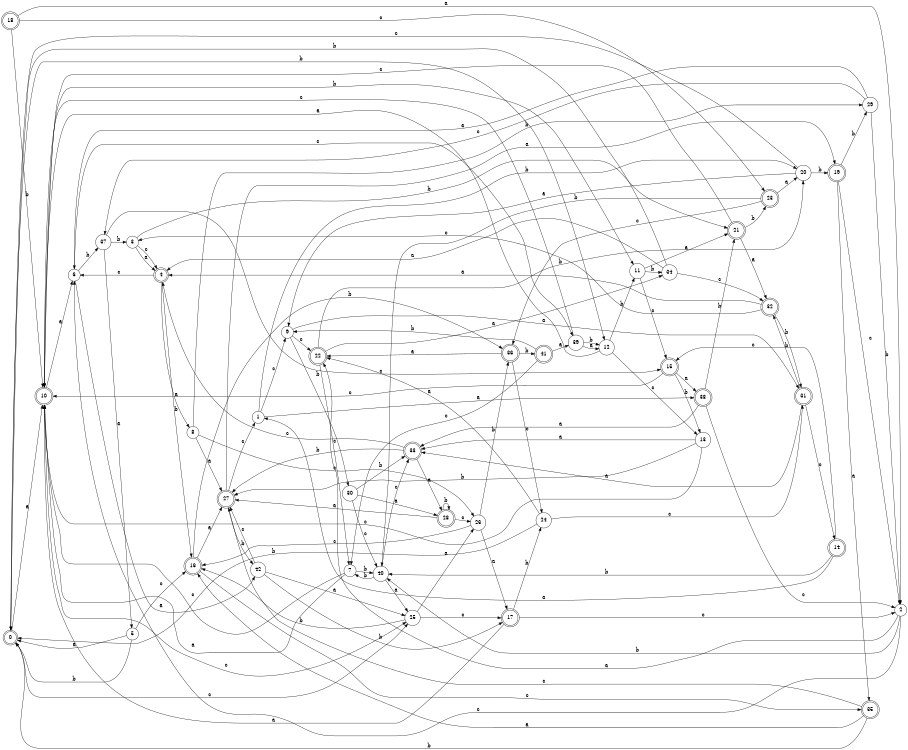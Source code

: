 digraph n35_4 {
__start0 [label="" shape="none"];

rankdir=LR;
size="8,5";

s0 [style="rounded,filled", color="black", fillcolor="white" shape="doublecircle", label="0"];
s1 [style="filled", color="black", fillcolor="white" shape="circle", label="1"];
s2 [style="filled", color="black", fillcolor="white" shape="circle", label="2"];
s3 [style="filled", color="black", fillcolor="white" shape="circle", label="3"];
s4 [style="rounded,filled", color="black", fillcolor="white" shape="doublecircle", label="4"];
s5 [style="filled", color="black", fillcolor="white" shape="circle", label="5"];
s6 [style="filled", color="black", fillcolor="white" shape="circle", label="6"];
s7 [style="filled", color="black", fillcolor="white" shape="circle", label="7"];
s8 [style="filled", color="black", fillcolor="white" shape="circle", label="8"];
s9 [style="filled", color="black", fillcolor="white" shape="circle", label="9"];
s10 [style="rounded,filled", color="black", fillcolor="white" shape="doublecircle", label="10"];
s11 [style="filled", color="black", fillcolor="white" shape="circle", label="11"];
s12 [style="filled", color="black", fillcolor="white" shape="circle", label="12"];
s13 [style="filled", color="black", fillcolor="white" shape="circle", label="13"];
s14 [style="rounded,filled", color="black", fillcolor="white" shape="doublecircle", label="14"];
s15 [style="rounded,filled", color="black", fillcolor="white" shape="doublecircle", label="15"];
s16 [style="rounded,filled", color="black", fillcolor="white" shape="doublecircle", label="16"];
s17 [style="rounded,filled", color="black", fillcolor="white" shape="doublecircle", label="17"];
s18 [style="rounded,filled", color="black", fillcolor="white" shape="doublecircle", label="18"];
s19 [style="rounded,filled", color="black", fillcolor="white" shape="doublecircle", label="19"];
s20 [style="filled", color="black", fillcolor="white" shape="circle", label="20"];
s21 [style="rounded,filled", color="black", fillcolor="white" shape="doublecircle", label="21"];
s22 [style="rounded,filled", color="black", fillcolor="white" shape="doublecircle", label="22"];
s23 [style="rounded,filled", color="black", fillcolor="white" shape="doublecircle", label="23"];
s24 [style="filled", color="black", fillcolor="white" shape="circle", label="24"];
s25 [style="filled", color="black", fillcolor="white" shape="circle", label="25"];
s26 [style="filled", color="black", fillcolor="white" shape="circle", label="26"];
s27 [style="rounded,filled", color="black", fillcolor="white" shape="doublecircle", label="27"];
s28 [style="rounded,filled", color="black", fillcolor="white" shape="doublecircle", label="28"];
s29 [style="filled", color="black", fillcolor="white" shape="circle", label="29"];
s30 [style="filled", color="black", fillcolor="white" shape="circle", label="30"];
s31 [style="rounded,filled", color="black", fillcolor="white" shape="doublecircle", label="31"];
s32 [style="rounded,filled", color="black", fillcolor="white" shape="doublecircle", label="32"];
s33 [style="rounded,filled", color="black", fillcolor="white" shape="doublecircle", label="33"];
s34 [style="filled", color="black", fillcolor="white" shape="circle", label="34"];
s35 [style="rounded,filled", color="black", fillcolor="white" shape="doublecircle", label="35"];
s36 [style="rounded,filled", color="black", fillcolor="white" shape="doublecircle", label="36"];
s37 [style="filled", color="black", fillcolor="white" shape="circle", label="37"];
s38 [style="rounded,filled", color="black", fillcolor="white" shape="doublecircle", label="38"];
s39 [style="filled", color="black", fillcolor="white" shape="circle", label="39"];
s40 [style="filled", color="black", fillcolor="white" shape="circle", label="40"];
s41 [style="rounded,filled", color="black", fillcolor="white" shape="doublecircle", label="41"];
s42 [style="filled", color="black", fillcolor="white" shape="circle", label="42"];
s0 -> s10 [label="a"];
s0 -> s12 [label="b"];
s0 -> s25 [label="c"];
s1 -> s38 [label="a"];
s1 -> s20 [label="b"];
s1 -> s9 [label="c"];
s2 -> s22 [label="a"];
s2 -> s40 [label="b"];
s2 -> s6 [label="c"];
s3 -> s4 [label="a"];
s3 -> s21 [label="b"];
s3 -> s4 [label="c"];
s4 -> s8 [label="a"];
s4 -> s16 [label="b"];
s4 -> s6 [label="c"];
s5 -> s0 [label="a"];
s5 -> s0 [label="b"];
s5 -> s16 [label="c"];
s6 -> s42 [label="a"];
s6 -> s37 [label="b"];
s6 -> s39 [label="c"];
s7 -> s10 [label="a"];
s7 -> s40 [label="b"];
s7 -> s10 [label="c"];
s8 -> s27 [label="a"];
s8 -> s29 [label="b"];
s8 -> s26 [label="c"];
s9 -> s31 [label="a"];
s9 -> s30 [label="b"];
s9 -> s22 [label="c"];
s10 -> s6 [label="a"];
s10 -> s11 [label="b"];
s10 -> s25 [label="c"];
s11 -> s21 [label="a"];
s11 -> s34 [label="b"];
s11 -> s15 [label="c"];
s12 -> s10 [label="a"];
s12 -> s11 [label="b"];
s12 -> s13 [label="c"];
s13 -> s33 [label="a"];
s13 -> s27 [label="b"];
s13 -> s10 [label="c"];
s14 -> s1 [label="a"];
s14 -> s40 [label="b"];
s14 -> s15 [label="c"];
s15 -> s38 [label="a"];
s15 -> s13 [label="b"];
s15 -> s10 [label="c"];
s16 -> s27 [label="a"];
s16 -> s36 [label="b"];
s16 -> s35 [label="c"];
s17 -> s10 [label="a"];
s17 -> s24 [label="b"];
s17 -> s2 [label="c"];
s18 -> s2 [label="a"];
s18 -> s10 [label="b"];
s18 -> s23 [label="c"];
s19 -> s35 [label="a"];
s19 -> s29 [label="b"];
s19 -> s2 [label="c"];
s20 -> s9 [label="a"];
s20 -> s19 [label="b"];
s20 -> s0 [label="c"];
s21 -> s32 [label="a"];
s21 -> s23 [label="b"];
s21 -> s10 [label="c"];
s22 -> s34 [label="a"];
s22 -> s20 [label="b"];
s22 -> s7 [label="c"];
s23 -> s20 [label="a"];
s23 -> s40 [label="b"];
s23 -> s36 [label="c"];
s24 -> s22 [label="a"];
s24 -> s0 [label="b"];
s24 -> s31 [label="c"];
s25 -> s26 [label="a"];
s25 -> s16 [label="b"];
s25 -> s17 [label="c"];
s26 -> s17 [label="a"];
s26 -> s36 [label="b"];
s26 -> s16 [label="c"];
s27 -> s19 [label="a"];
s27 -> s42 [label="b"];
s27 -> s1 [label="c"];
s28 -> s27 [label="a"];
s28 -> s28 [label="b"];
s28 -> s26 [label="c"];
s29 -> s6 [label="a"];
s29 -> s2 [label="b"];
s29 -> s37 [label="c"];
s30 -> s28 [label="a"];
s30 -> s33 [label="b"];
s30 -> s40 [label="c"];
s31 -> s33 [label="a"];
s31 -> s32 [label="b"];
s31 -> s14 [label="c"];
s32 -> s4 [label="a"];
s32 -> s31 [label="b"];
s32 -> s3 [label="c"];
s33 -> s28 [label="a"];
s33 -> s27 [label="b"];
s33 -> s4 [label="c"];
s34 -> s4 [label="a"];
s34 -> s0 [label="b"];
s34 -> s32 [label="c"];
s35 -> s16 [label="a"];
s35 -> s0 [label="b"];
s35 -> s27 [label="c"];
s36 -> s22 [label="a"];
s36 -> s41 [label="b"];
s36 -> s24 [label="c"];
s37 -> s5 [label="a"];
s37 -> s3 [label="b"];
s37 -> s15 [label="c"];
s38 -> s33 [label="a"];
s38 -> s21 [label="b"];
s38 -> s2 [label="c"];
s39 -> s12 [label="a"];
s39 -> s12 [label="b"];
s39 -> s10 [label="c"];
s40 -> s25 [label="a"];
s40 -> s7 [label="b"];
s40 -> s33 [label="c"];
s41 -> s39 [label="a"];
s41 -> s9 [label="b"];
s41 -> s7 [label="c"];
s42 -> s25 [label="a"];
s42 -> s17 [label="b"];
s42 -> s27 [label="c"];

}